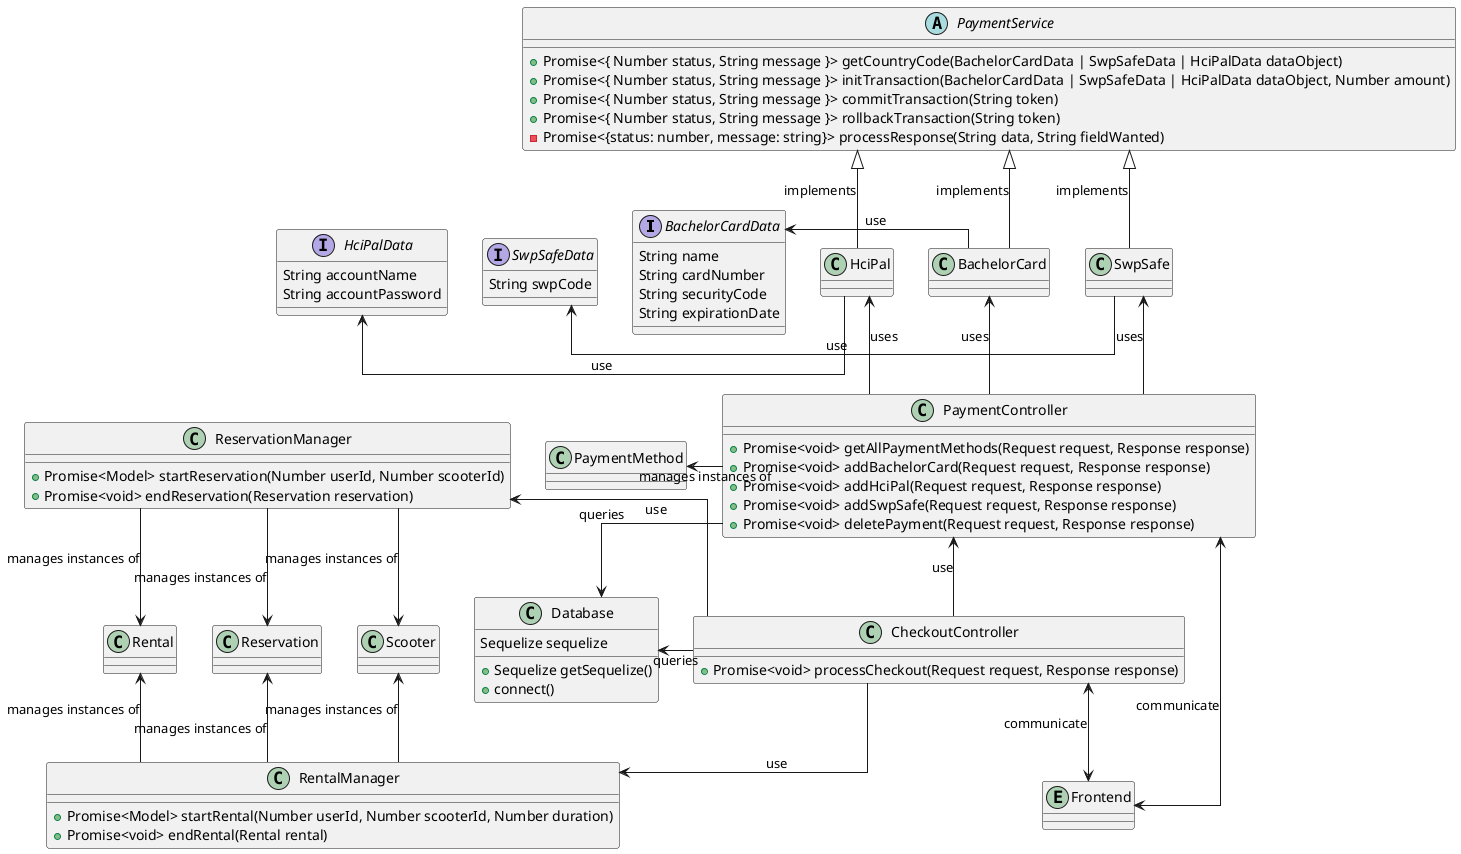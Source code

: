 @startuml Payment Class Diagram
skinparam linetype ortho

interface BachelorCardData {
    String name
    String cardNumber
    String securityCode
    String expirationDate
}

interface SwpSafeData {
    String swpCode
}

interface HciPalData {
    String accountName
    String accountPassword
}

abstract PaymentService {
    + Promise<{ Number status, String message }> getCountryCode(BachelorCardData | SwpSafeData | HciPalData dataObject)
    + Promise<{ Number status, String message }> initTransaction(BachelorCardData | SwpSafeData | HciPalData dataObject, Number amount)
    + Promise<{ Number status, String message }> commitTransaction(String token)
    + Promise<{ Number status, String message }> rollbackTransaction(String token)
    - Promise<{status: number, message: string}> processResponse(String data, String fieldWanted)
}

entity Frontend

class BachelorCard

class HciPal

class SwpSafe

class Scooter

class Rental

class Reservation

class Database {
    Sequelize sequelize

    + Sequelize getSequelize()
    + connect()
}

class PaymentController {
    + Promise<void> getAllPaymentMethods(Request request, Response response)
    + Promise<void> addBachelorCard(Request request, Response response)
    + Promise<void> addHciPal(Request request, Response response)
    + Promise<void> addSwpSafe(Request request, Response response)
    + Promise<void> deletePayment(Request request, Response response)
}

class CheckoutController {
    + Promise<void> processCheckout(Request request, Response response)
}

class RentalManager {
    + Promise<Model> startRental(Number userId, Number scooterId, Number duration)
    + Promise<void> endRental(Rental rental)
}

class ReservationManager {
    + Promise<Model> startReservation(Number userId, Number scooterId)
    + Promise<void> endReservation(Reservation reservation)
}

class PaymentMethod

PaymentService <|-- BachelorCard : implements
PaymentService <|-- HciPal : implements
PaymentService <|-- SwpSafe : implements

PaymentController -u-> BachelorCard : uses
PaymentController -u-> HciPal : uses
PaymentController -u-> SwpSafe : uses
PaymentController -d-> Database : queries
PaymentController -l-> PaymentMethod : manages instances of

CheckoutController -l-> Database : queries
CheckoutController -d-> RentalManager : use
CheckoutController -u-> ReservationManager : use
CheckoutController -u-> PaymentController : use

HciPal -l-> HciPalData : use
BachelorCard -l-> BachelorCardData : use
SwpSafe -l-> SwpSafeData : use

RentalManager -u-> Scooter : manages instances of
RentalManager -u-> Reservation : manages instances of
RentalManager -u-> Rental : manages instances of

ReservationManager -d-> Scooter : manages instances of
ReservationManager -d-> Reservation : manages instances of
ReservationManager -d-> Rental : manages instances of

Frontend <-u-> CheckoutController : communicate
Frontend <-u-> PaymentController : communicate

@enduml